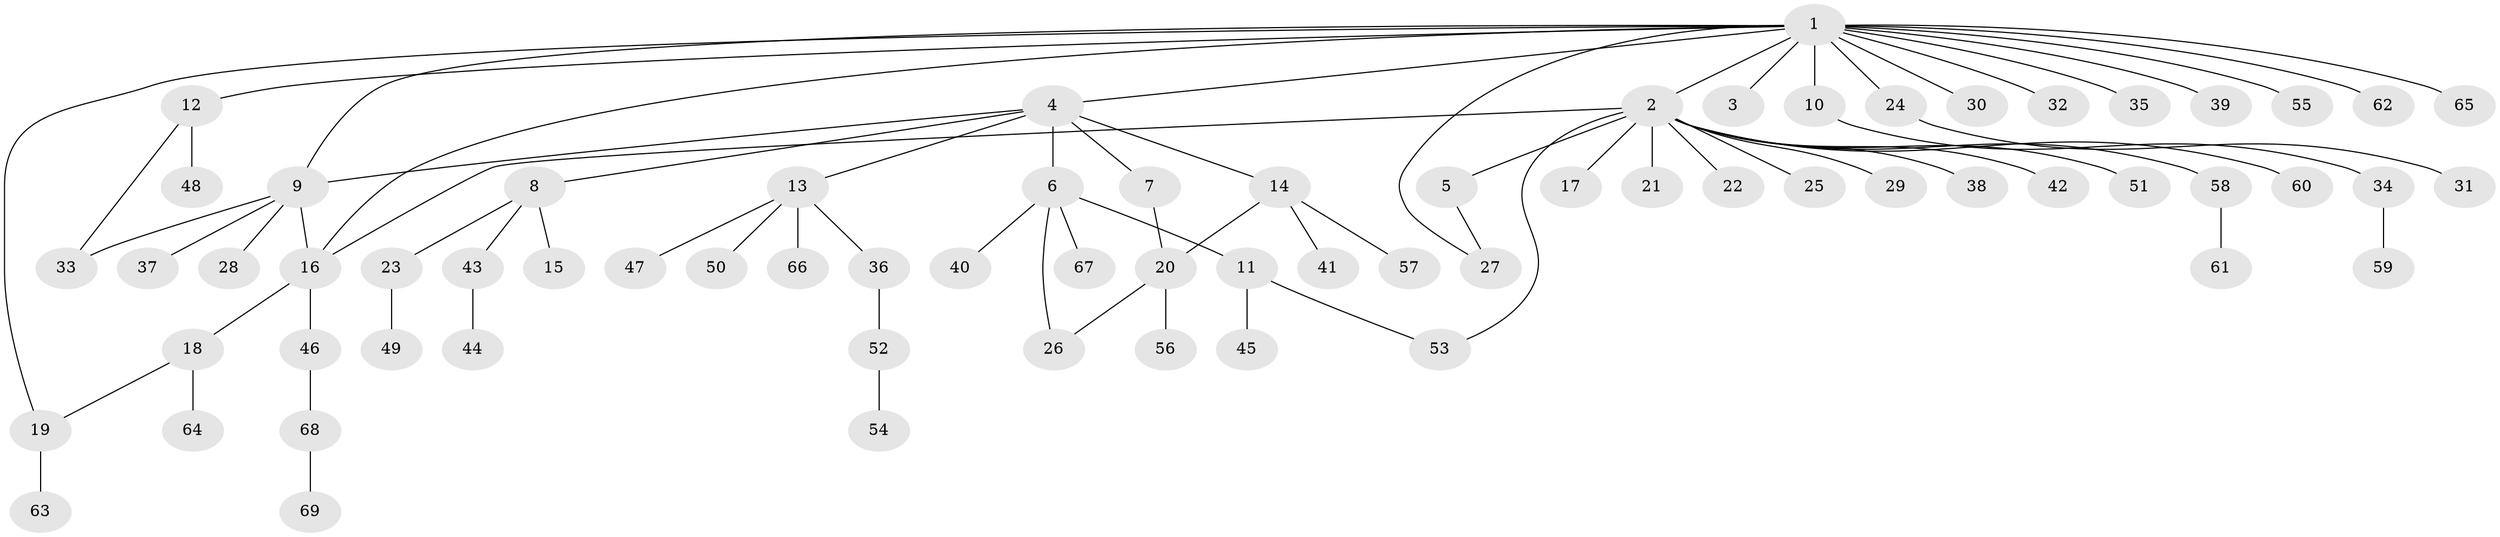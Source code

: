 // Generated by graph-tools (version 1.1) at 2025/14/03/09/25 04:14:36]
// undirected, 69 vertices, 77 edges
graph export_dot {
graph [start="1"]
  node [color=gray90,style=filled];
  1;
  2;
  3;
  4;
  5;
  6;
  7;
  8;
  9;
  10;
  11;
  12;
  13;
  14;
  15;
  16;
  17;
  18;
  19;
  20;
  21;
  22;
  23;
  24;
  25;
  26;
  27;
  28;
  29;
  30;
  31;
  32;
  33;
  34;
  35;
  36;
  37;
  38;
  39;
  40;
  41;
  42;
  43;
  44;
  45;
  46;
  47;
  48;
  49;
  50;
  51;
  52;
  53;
  54;
  55;
  56;
  57;
  58;
  59;
  60;
  61;
  62;
  63;
  64;
  65;
  66;
  67;
  68;
  69;
  1 -- 2;
  1 -- 3;
  1 -- 4;
  1 -- 9;
  1 -- 10;
  1 -- 12;
  1 -- 16;
  1 -- 19;
  1 -- 24;
  1 -- 27;
  1 -- 30;
  1 -- 32;
  1 -- 35;
  1 -- 39;
  1 -- 55;
  1 -- 62;
  1 -- 65;
  2 -- 5;
  2 -- 16;
  2 -- 17;
  2 -- 21;
  2 -- 22;
  2 -- 25;
  2 -- 29;
  2 -- 38;
  2 -- 42;
  2 -- 51;
  2 -- 53;
  2 -- 58;
  2 -- 60;
  4 -- 6;
  4 -- 7;
  4 -- 8;
  4 -- 9;
  4 -- 13;
  4 -- 14;
  5 -- 27;
  6 -- 11;
  6 -- 26;
  6 -- 40;
  6 -- 67;
  7 -- 20;
  8 -- 15;
  8 -- 23;
  8 -- 43;
  9 -- 16;
  9 -- 28;
  9 -- 33;
  9 -- 37;
  10 -- 34;
  11 -- 45;
  11 -- 53;
  12 -- 33;
  12 -- 48;
  13 -- 36;
  13 -- 47;
  13 -- 50;
  13 -- 66;
  14 -- 20;
  14 -- 41;
  14 -- 57;
  16 -- 18;
  16 -- 46;
  18 -- 19;
  18 -- 64;
  19 -- 63;
  20 -- 26;
  20 -- 56;
  23 -- 49;
  24 -- 31;
  34 -- 59;
  36 -- 52;
  43 -- 44;
  46 -- 68;
  52 -- 54;
  58 -- 61;
  68 -- 69;
}
